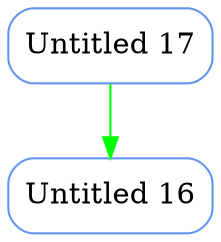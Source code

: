 digraph "Argument Map" {

  n0 [label="Untitled 16", shape="box", style="filled,rounded", color="cornflowerblue", fillcolor="white", labelfontcolor="white", type="statement"];
  n1 [label="Untitled 17", shape="box", style="filled,rounded", color="cornflowerblue", fillcolor="white", labelfontcolor="white", type="statement"];


  n1 -> n0 [color="green", type="support"];

}